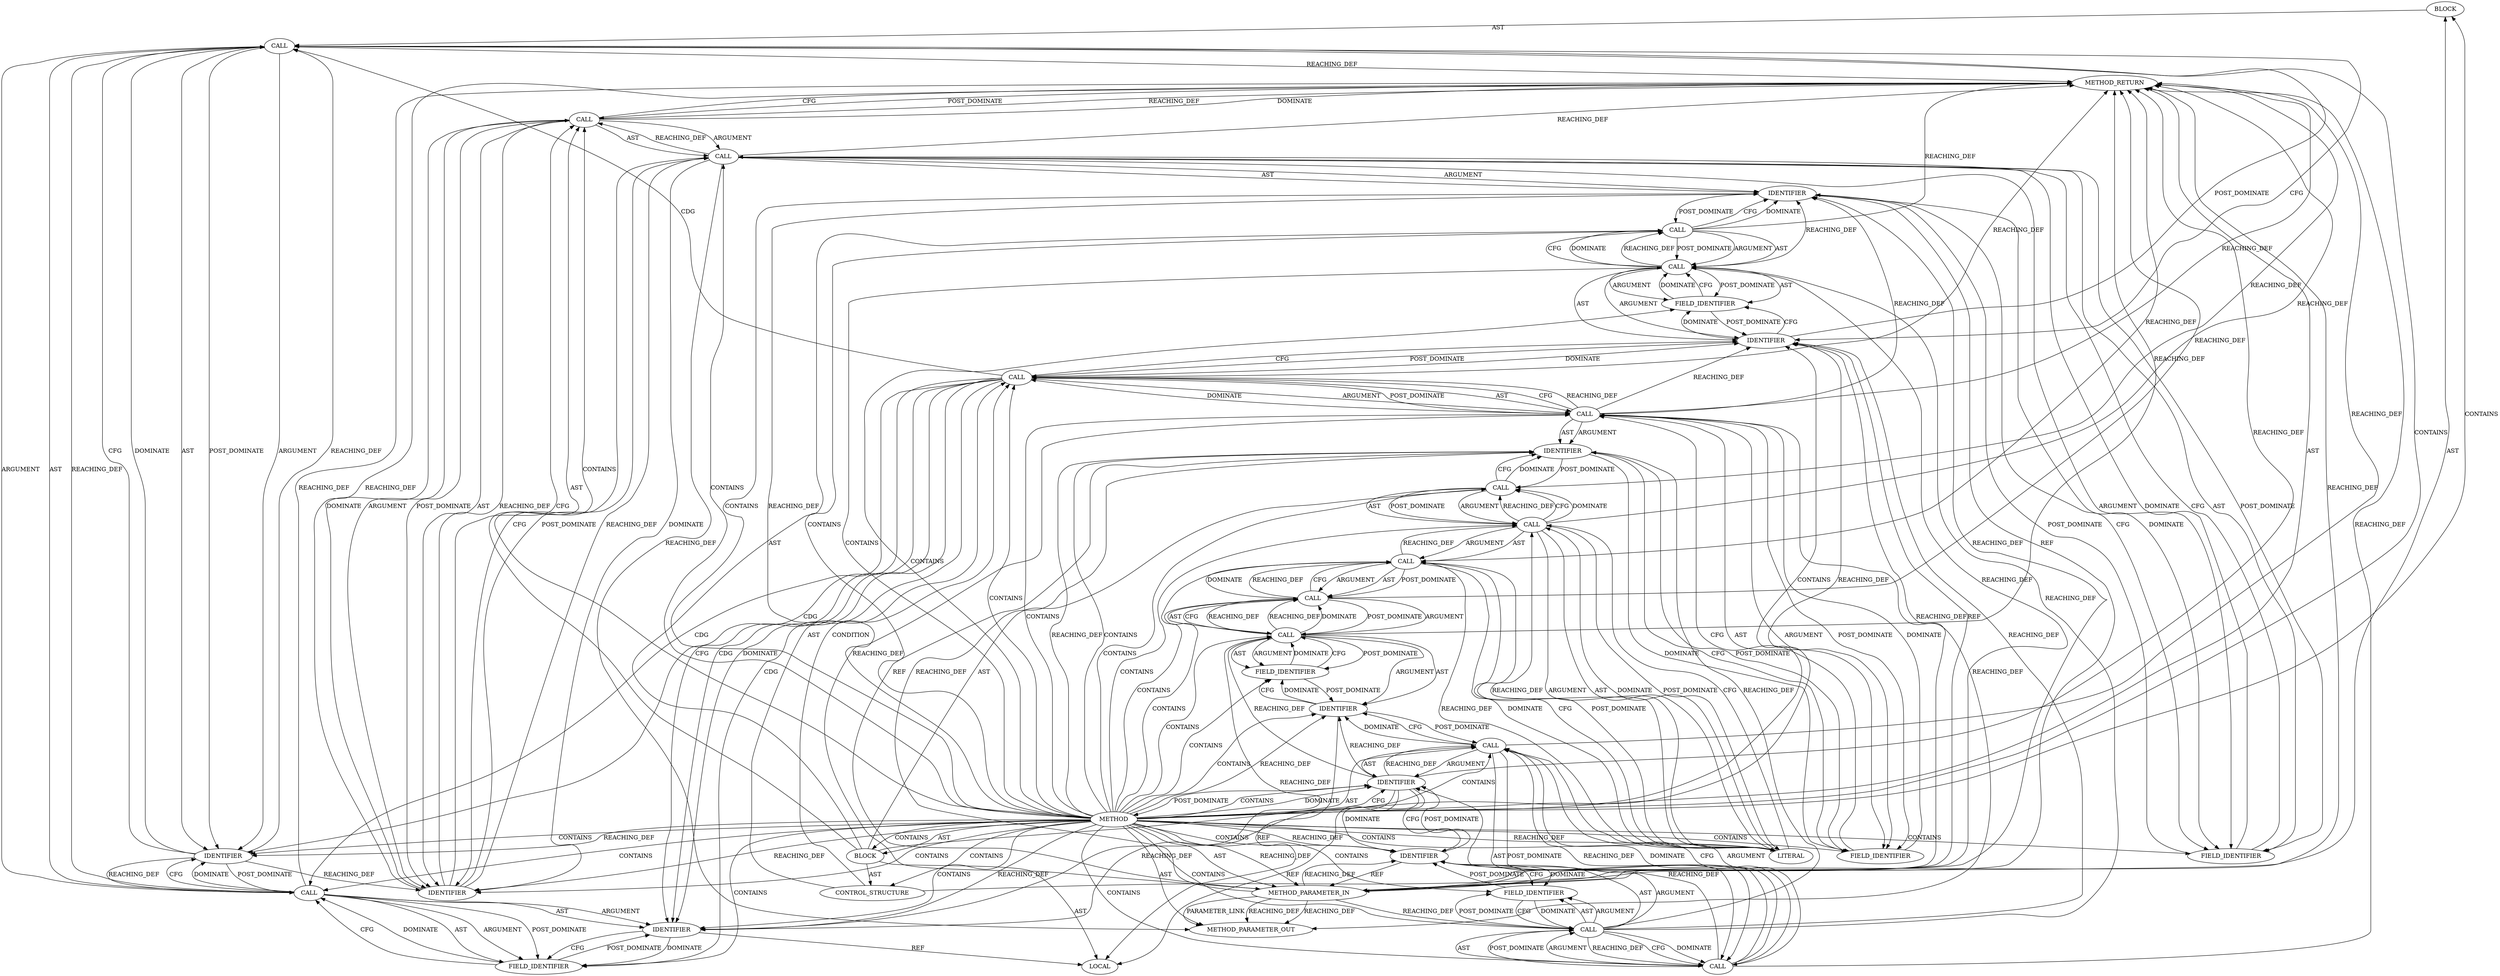digraph {
  8422 [label=BLOCK ORDER=2 ARGUMENT_INDEX=-1 CODE="<empty>" COLUMN_NUMBER=3 LINE_NUMBER=35 TYPE_FULL_NAME="void"]
  8437 [label=METHOD_RETURN ORDER=3 CODE="RET" COLUMN_NUMBER=1 LINE_NUMBER=29 TYPE_FULL_NAME="void" EVALUATION_STRATEGY="BY_VALUE"]
  8420 [label=IDENTIFIER ORDER=1 ARGUMENT_INDEX=1 CODE="strp" COLUMN_NUMBER=7 LINE_NUMBER=34 TYPE_FULL_NAME="tls_strparser*" NAME="strp"]
  8432 [label=CALL ORDER=6 ARGUMENT_INDEX=-1 CODE="strp->anchor = NULL" COLUMN_NUMBER=2 METHOD_FULL_NAME="<operator>.assignment" LINE_NUMBER=37 TYPE_FULL_NAME="<empty>" DISPATCH_TYPE="STATIC_DISPATCH" SIGNATURE="" NAME="<operator>.assignment"]
  8413 [label=CALL ORDER=1 ARGUMENT_INDEX=1 CODE="shinfo->dataref" COLUMN_NUMBER=38 METHOD_FULL_NAME="<operator>.indirectFieldAccess" LINE_NUMBER=33 TYPE_FULL_NAME="<empty>" DISPATCH_TYPE="STATIC_DISPATCH" SIGNATURE="" NAME="<operator>.indirectFieldAccess"]
  8405 [label=CALL ORDER=2 ARGUMENT_INDEX=2 CODE="skb_shinfo(strp->anchor)" COLUMN_NUMBER=35 METHOD_FULL_NAME="skb_shinfo" LINE_NUMBER=31 TYPE_FULL_NAME="<empty>" DISPATCH_TYPE="STATIC_DISPATCH" SIGNATURE="" NAME="skb_shinfo"]
  8416 [label=LITERAL ORDER=2 ARGUMENT_INDEX=2 CODE="1" COLUMN_NUMBER=58 LINE_NUMBER=33 TYPE_FULL_NAME="int"]
  8415 [label=FIELD_IDENTIFIER ORDER=2 ARGUMENT_INDEX=2 CODE="dataref" COLUMN_NUMBER=38 LINE_NUMBER=33 CANONICAL_NAME="dataref"]
  8431 [label=FIELD_IDENTIFIER ORDER=2 ARGUMENT_INDEX=2 CODE="anchor" COLUMN_NUMBER=14 LINE_NUMBER=36 CANONICAL_NAME="anchor"]
  8414 [label=IDENTIFIER ORDER=1 ARGUMENT_INDEX=1 CODE="shinfo" COLUMN_NUMBER=38 LINE_NUMBER=33 TYPE_FULL_NAME="skb_shared_info*" NAME="shinfo"]
  8417 [label=CONTROL_STRUCTURE CONTROL_STRUCTURE_TYPE="IF" ORDER=4 PARSER_TYPE_NAME="CASTIfStatement" ARGUMENT_INDEX=-1 CODE="if (!strp->copy_mode)" COLUMN_NUMBER=2 LINE_NUMBER=34]
  8402 [label=LOCAL ORDER=1 CODE="struct skb_shared_info* shinfo" COLUMN_NUMBER=25 LINE_NUMBER=31 TYPE_FULL_NAME="skb_shared_info*" NAME="shinfo"]
  8436 [label=IDENTIFIER ORDER=2 ARGUMENT_INDEX=2 CODE="NULL" COLUMN_NUMBER=17 LINE_NUMBER=37 TYPE_FULL_NAME="ANY" NAME="NULL"]
  8409 [label=CALL ORDER=3 ARGUMENT_INDEX=-1 CODE="DEBUG_NET_WARN_ON_ONCE(atomic_read(&shinfo->dataref) != 1)" COLUMN_NUMBER=2 METHOD_FULL_NAME="DEBUG_NET_WARN_ON_ONCE" LINE_NUMBER=33 TYPE_FULL_NAME="<empty>" DISPATCH_TYPE="STATIC_DISPATCH" SIGNATURE="" NAME="DEBUG_NET_WARN_ON_ONCE"]
  8429 [label=CALL ORDER=1 ARGUMENT_INDEX=1 CODE="strp->anchor" COLUMN_NUMBER=14 METHOD_FULL_NAME="<operator>.indirectFieldAccess" LINE_NUMBER=36 TYPE_FULL_NAME="<empty>" DISPATCH_TYPE="STATIC_DISPATCH" SIGNATURE="" NAME="<operator>.indirectFieldAccess"]
  8435 [label=FIELD_IDENTIFIER ORDER=2 ARGUMENT_INDEX=2 CODE="anchor" COLUMN_NUMBER=2 LINE_NUMBER=37 CANONICAL_NAME="anchor"]
  8428 [label=CALL ORDER=5 ARGUMENT_INDEX=-1 CODE="consume_skb(strp->anchor)" COLUMN_NUMBER=2 METHOD_FULL_NAME="consume_skb" LINE_NUMBER=36 TYPE_FULL_NAME="<empty>" DISPATCH_TYPE="STATIC_DISPATCH" SIGNATURE="" NAME="consume_skb"]
  8408 [label=FIELD_IDENTIFIER ORDER=2 ARGUMENT_INDEX=2 CODE="anchor" COLUMN_NUMBER=46 LINE_NUMBER=31 CANONICAL_NAME="anchor"]
  8410 [label=CALL ORDER=1 ARGUMENT_INDEX=1 CODE="atomic_read(&shinfo->dataref) != 1" COLUMN_NUMBER=25 METHOD_FULL_NAME="<operator>.notEquals" LINE_NUMBER=33 TYPE_FULL_NAME="<empty>" DISPATCH_TYPE="STATIC_DISPATCH" SIGNATURE="" NAME="<operator>.notEquals"]
  8401 [label=BLOCK ORDER=2 ARGUMENT_INDEX=-1 CODE="{
	struct skb_shared_info *shinfo = skb_shinfo(strp->anchor);

	DEBUG_NET_WARN_ON_ONCE(atomic_read(&shinfo->dataref) != 1);
	if (!strp->copy_mode)
		shinfo->frag_list = NULL;
	consume_skb(strp->anchor);
	strp->anchor = NULL;
}" COLUMN_NUMBER=1 LINE_NUMBER=30 TYPE_FULL_NAME="void"]
  8434 [label=IDENTIFIER ORDER=1 ARGUMENT_INDEX=1 CODE="strp" COLUMN_NUMBER=2 LINE_NUMBER=37 TYPE_FULL_NAME="tls_strparser*" NAME="strp"]
  8424 [label=CALL ORDER=1 ARGUMENT_INDEX=1 CODE="shinfo->frag_list" COLUMN_NUMBER=3 METHOD_FULL_NAME="<operator>.indirectFieldAccess" LINE_NUMBER=35 TYPE_FULL_NAME="<empty>" DISPATCH_TYPE="STATIC_DISPATCH" SIGNATURE="" NAME="<operator>.indirectFieldAccess"]
  8406 [label=CALL ORDER=1 ARGUMENT_INDEX=1 CODE="strp->anchor" COLUMN_NUMBER=46 METHOD_FULL_NAME="<operator>.indirectFieldAccess" LINE_NUMBER=31 TYPE_FULL_NAME="<empty>" DISPATCH_TYPE="STATIC_DISPATCH" SIGNATURE="" NAME="<operator>.indirectFieldAccess"]
  8412 [label=CALL ORDER=1 ARGUMENT_INDEX=1 CODE="&shinfo->dataref" COLUMN_NUMBER=37 METHOD_FULL_NAME="<operator>.addressOf" LINE_NUMBER=33 TYPE_FULL_NAME="<empty>" DISPATCH_TYPE="STATIC_DISPATCH" SIGNATURE="" NAME="<operator>.addressOf"]
  8421 [label=FIELD_IDENTIFIER ORDER=2 ARGUMENT_INDEX=2 CODE="copy_mode" COLUMN_NUMBER=7 LINE_NUMBER=34 CANONICAL_NAME="copy_mode"]
  8400 [label=METHOD_PARAMETER_IN ORDER=1 CODE="struct tls_strparser *strp" IS_VARIADIC=false COLUMN_NUMBER=34 LINE_NUMBER=29 TYPE_FULL_NAME="tls_strparser*" EVALUATION_STRATEGY="BY_VALUE" INDEX=1 NAME="strp"]
  8426 [label=FIELD_IDENTIFIER ORDER=2 ARGUMENT_INDEX=2 CODE="frag_list" COLUMN_NUMBER=3 LINE_NUMBER=35 CANONICAL_NAME="frag_list"]
  8425 [label=IDENTIFIER ORDER=1 ARGUMENT_INDEX=1 CODE="shinfo" COLUMN_NUMBER=3 LINE_NUMBER=35 TYPE_FULL_NAME="skb_shared_info*" NAME="shinfo"]
  8419 [label=CALL ORDER=1 ARGUMENT_INDEX=1 CODE="strp->copy_mode" COLUMN_NUMBER=7 METHOD_FULL_NAME="<operator>.indirectFieldAccess" LINE_NUMBER=34 TYPE_FULL_NAME="<empty>" DISPATCH_TYPE="STATIC_DISPATCH" SIGNATURE="" NAME="<operator>.indirectFieldAccess"]
  8418 [label=CALL ORDER=1 ARGUMENT_INDEX=-1 CODE="!strp->copy_mode" COLUMN_NUMBER=6 METHOD_FULL_NAME="<operator>.logicalNot" LINE_NUMBER=34 TYPE_FULL_NAME="<empty>" DISPATCH_TYPE="STATIC_DISPATCH" SIGNATURE="" NAME="<operator>.logicalNot"]
  8403 [label=CALL ORDER=2 ARGUMENT_INDEX=-1 CODE="*shinfo = skb_shinfo(strp->anchor)" COLUMN_NUMBER=25 METHOD_FULL_NAME="<operator>.assignment" LINE_NUMBER=31 TYPE_FULL_NAME="<empty>" DISPATCH_TYPE="STATIC_DISPATCH" SIGNATURE="" NAME="<operator>.assignment"]
  8430 [label=IDENTIFIER ORDER=1 ARGUMENT_INDEX=1 CODE="strp" COLUMN_NUMBER=14 LINE_NUMBER=36 TYPE_FULL_NAME="tls_strparser*" NAME="strp"]
  8404 [label=IDENTIFIER ORDER=1 ARGUMENT_INDEX=1 CODE="shinfo" COLUMN_NUMBER=26 LINE_NUMBER=31 TYPE_FULL_NAME="skb_shared_info*" NAME="shinfo"]
  8427 [label=IDENTIFIER ORDER=2 ARGUMENT_INDEX=2 CODE="NULL" COLUMN_NUMBER=23 LINE_NUMBER=35 TYPE_FULL_NAME="ANY" NAME="NULL"]
  8399 [label=METHOD COLUMN_NUMBER=1 LINE_NUMBER=29 COLUMN_NUMBER_END=1 IS_EXTERNAL=false SIGNATURE="void tls_strp_anchor_free (tls_strparser*)" NAME="tls_strp_anchor_free" AST_PARENT_TYPE="TYPE_DECL" AST_PARENT_FULL_NAME="tls_strp.c:<global>" ORDER=4 CODE="static void tls_strp_anchor_free(struct tls_strparser *strp)
{
	struct skb_shared_info *shinfo = skb_shinfo(strp->anchor);

	DEBUG_NET_WARN_ON_ONCE(atomic_read(&shinfo->dataref) != 1);
	if (!strp->copy_mode)
		shinfo->frag_list = NULL;
	consume_skb(strp->anchor);
	strp->anchor = NULL;
}" FULL_NAME="tls_strp_anchor_free" LINE_NUMBER_END=38 FILENAME="tls_strp.c"]
  8407 [label=IDENTIFIER ORDER=1 ARGUMENT_INDEX=1 CODE="strp" COLUMN_NUMBER=46 LINE_NUMBER=31 TYPE_FULL_NAME="tls_strparser*" NAME="strp"]
  8411 [label=CALL ORDER=1 ARGUMENT_INDEX=1 CODE="atomic_read(&shinfo->dataref)" COLUMN_NUMBER=25 METHOD_FULL_NAME="atomic_read" LINE_NUMBER=33 TYPE_FULL_NAME="<empty>" DISPATCH_TYPE="STATIC_DISPATCH" SIGNATURE="" NAME="atomic_read"]
  8423 [label=CALL ORDER=1 ARGUMENT_INDEX=1 CODE="shinfo->frag_list = NULL" COLUMN_NUMBER=3 METHOD_FULL_NAME="<operator>.assignment" LINE_NUMBER=35 TYPE_FULL_NAME="<empty>" DISPATCH_TYPE="STATIC_DISPATCH" SIGNATURE="" NAME="<operator>.assignment"]
  8433 [label=CALL ORDER=1 ARGUMENT_INDEX=1 CODE="strp->anchor" COLUMN_NUMBER=2 METHOD_FULL_NAME="<operator>.indirectFieldAccess" LINE_NUMBER=37 TYPE_FULL_NAME="<empty>" DISPATCH_TYPE="STATIC_DISPATCH" SIGNATURE="" NAME="<operator>.indirectFieldAccess"]
  21504 [label=METHOD_PARAMETER_OUT ORDER=1 CODE="struct tls_strparser *strp" IS_VARIADIC=false COLUMN_NUMBER=34 LINE_NUMBER=29 TYPE_FULL_NAME="tls_strparser*" EVALUATION_STRATEGY="BY_VALUE" INDEX=1 NAME="strp"]
  8427 -> 8423 [label=REACHING_DEF VARIABLE="NULL"]
  8410 -> 8437 [label=REACHING_DEF VARIABLE="atomic_read(&shinfo->dataref) != 1"]
  8413 -> 8412 [label=CFG ]
  8413 -> 8414 [label=ARGUMENT ]
  8433 -> 8432 [label=REACHING_DEF VARIABLE="strp->anchor"]
  8429 -> 8428 [label=CFG ]
  8423 -> 8424 [label=ARGUMENT ]
  8429 -> 8431 [label=POST_DOMINATE ]
  8401 -> 8403 [label=AST ]
  8427 -> 8424 [label=REACHING_DEF VARIABLE="NULL"]
  8405 -> 8406 [label=AST ]
  8425 -> 8426 [label=CFG ]
  8414 -> 8402 [label=REF ]
  8405 -> 8403 [label=REACHING_DEF VARIABLE="skb_shinfo(strp->anchor)"]
  8433 -> 8437 [label=REACHING_DEF VARIABLE="strp->anchor"]
  8406 -> 8405 [label=REACHING_DEF VARIABLE="strp->anchor"]
  8421 -> 8419 [label=DOMINATE ]
  8400 -> 8429 [label=REACHING_DEF VARIABLE="strp"]
  8399 -> 8426 [label=CONTAINS ]
  8430 -> 8431 [label=CFG ]
  8418 -> 8425 [label=CFG ]
  8418 -> 8430 [label=DOMINATE ]
  8430 -> 8431 [label=DOMINATE ]
  8399 -> 8425 [label=CONTAINS ]
  8401 -> 8409 [label=AST ]
  8418 -> 8425 [label=CDG ]
  8403 -> 8437 [label=REACHING_DEF VARIABLE="*shinfo = skb_shinfo(strp->anchor)"]
  8419 -> 21504 [label=REACHING_DEF VARIABLE="strp->copy_mode"]
  8432 -> 8433 [label=ARGUMENT ]
  8428 -> 8437 [label=REACHING_DEF VARIABLE="consume_skb(strp->anchor)"]
  8400 -> 8420 [label=REACHING_DEF VARIABLE="strp"]
  8412 -> 8411 [label=DOMINATE ]
  8408 -> 8406 [label=CFG ]
  8408 -> 8406 [label=DOMINATE ]
  8434 -> 8400 [label=REF ]
  8399 -> 8420 [label=REACHING_DEF VARIABLE=""]
  8401 -> 8428 [label=AST ]
  8428 -> 8429 [label=POST_DOMINATE ]
  8432 -> 8433 [label=AST ]
  8420 -> 8421 [label=DOMINATE ]
  8434 -> 8428 [label=POST_DOMINATE ]
  8405 -> 8403 [label=DOMINATE ]
  8399 -> 8405 [label=CONTAINS ]
  8410 -> 8416 [label=POST_DOMINATE ]
  8433 -> 8435 [label=AST ]
  8399 -> 8415 [label=CONTAINS ]
  8399 -> 8416 [label=REACHING_DEF VARIABLE=""]
  8428 -> 8434 [label=CFG ]
  8414 -> 8415 [label=CFG ]
  8426 -> 8424 [label=CFG ]
  8424 -> 8427 [label=CFG ]
  8401 -> 8417 [label=AST ]
  8423 -> 8430 [label=CFG ]
  8427 -> 8424 [label=POST_DOMINATE ]
  8423 -> 8424 [label=AST ]
  8414 -> 8415 [label=DOMINATE ]
  8418 -> 8426 [label=CDG ]
  8419 -> 8420 [label=ARGUMENT ]
  8423 -> 8437 [label=REACHING_DEF VARIABLE="shinfo->frag_list = NULL"]
  8420 -> 8400 [label=REF ]
  8399 -> 8431 [label=CONTAINS ]
  8400 -> 8437 [label=REACHING_DEF VARIABLE="strp"]
  8410 -> 8416 [label=ARGUMENT ]
  8407 -> 8400 [label=REF ]
  8411 -> 8412 [label=POST_DOMINATE ]
  8418 -> 8425 [label=DOMINATE ]
  8399 -> 8418 [label=CONTAINS ]
  8407 -> 8404 [label=POST_DOMINATE ]
  8435 -> 8433 [label=DOMINATE ]
  8426 -> 8425 [label=POST_DOMINATE ]
  8399 -> 8427 [label=REACHING_DEF VARIABLE=""]
  8406 -> 8429 [label=REACHING_DEF VARIABLE="strp->anchor"]
  8405 -> 8406 [label=ARGUMENT ]
  8430 -> 8418 [label=POST_DOMINATE ]
  8413 -> 8425 [label=REACHING_DEF VARIABLE="shinfo->dataref"]
  8423 -> 8427 [label=AST ]
  8433 -> 8434 [label=ARGUMENT ]
  8399 -> 8417 [label=CONTAINS ]
  8433 -> 8436 [label=DOMINATE ]
  8416 -> 8411 [label=POST_DOMINATE ]
  8433 -> 21504 [label=REACHING_DEF VARIABLE="strp->anchor"]
  8400 -> 8406 [label=REACHING_DEF VARIABLE="strp"]
  8399 -> 21504 [label=AST ]
  8419 -> 8421 [label=POST_DOMINATE ]
  8403 -> 8404 [label=AST ]
  8426 -> 8424 [label=DOMINATE ]
  8399 -> 8403 [label=CONTAINS ]
  8399 -> 8434 [label=CONTAINS ]
  8400 -> 8430 [label=REACHING_DEF VARIABLE="strp"]
  8399 -> 8424 [label=CONTAINS ]
  8400 -> 8419 [label=REACHING_DEF VARIABLE="strp"]
  8418 -> 8419 [label=ARGUMENT ]
  8411 -> 8437 [label=REACHING_DEF VARIABLE="atomic_read(&shinfo->dataref)"]
  8412 -> 8411 [label=REACHING_DEF VARIABLE="&shinfo->dataref"]
  8412 -> 8413 [label=AST ]
  8405 -> 8403 [label=CFG ]
  8417 -> 8418 [label=CONDITION ]
  8433 -> 8435 [label=POST_DOMINATE ]
  8417 -> 8422 [label=AST ]
  8432 -> 8436 [label=ARGUMENT ]
  8403 -> 8405 [label=POST_DOMINATE ]
  8399 -> 8428 [label=CONTAINS ]
  8399 -> 8408 [label=CONTAINS ]
  8418 -> 8419 [label=AST ]
  8437 -> 8432 [label=POST_DOMINATE ]
  8399 -> 8414 [label=CONTAINS ]
  8433 -> 8436 [label=CFG ]
  8418 -> 8430 [label=CFG ]
  8399 -> 8400 [label=AST ]
  8412 -> 8413 [label=POST_DOMINATE ]
  8420 -> 8409 [label=POST_DOMINATE ]
  8400 -> 21504 [label=REACHING_DEF VARIABLE="strp"]
  8400 -> 21504 [label=REACHING_DEF VARIABLE="strp"]
  8433 -> 8434 [label=AST ]
  8431 -> 8430 [label=POST_DOMINATE ]
  8404 -> 8403 [label=REACHING_DEF VARIABLE="shinfo"]
  8418 -> 8423 [label=CDG ]
  8419 -> 8421 [label=AST ]
  8410 -> 8411 [label=ARGUMENT ]
  8427 -> 8423 [label=CFG ]
  8399 -> 8407 [label=CONTAINS ]
  8404 -> 8437 [label=REACHING_DEF VARIABLE="shinfo"]
  8399 -> 8420 [label=CONTAINS ]
  8434 -> 8435 [label=DOMINATE ]
  8404 -> 8413 [label=REACHING_DEF VARIABLE="shinfo"]
  8410 -> 8409 [label=REACHING_DEF VARIABLE="atomic_read(&shinfo->dataref) != 1"]
  8410 -> 8409 [label=CFG ]
  8436 -> 8433 [label=POST_DOMINATE ]
  8416 -> 8410 [label=DOMINATE ]
  8433 -> 8435 [label=ARGUMENT ]
  8406 -> 8408 [label=AST ]
  8429 -> 8434 [label=REACHING_DEF VARIABLE="strp->anchor"]
  8419 -> 8418 [label=CFG ]
  8436 -> 8432 [label=DOMINATE ]
  8429 -> 8430 [label=AST ]
  8411 -> 8416 [label=CFG ]
  8399 -> 8404 [label=CONTAINS ]
  8399 -> 8401 [label=CONTAINS ]
  8400 -> 8434 [label=REACHING_DEF VARIABLE="strp"]
  8428 -> 8434 [label=DOMINATE ]
  8399 -> 8432 [label=CONTAINS ]
  8429 -> 8428 [label=DOMINATE ]
  8419 -> 8418 [label=REACHING_DEF VARIABLE="strp->copy_mode"]
  8399 -> 8427 [label=CONTAINS ]
  8418 -> 8437 [label=REACHING_DEF VARIABLE="!strp->copy_mode"]
  8422 -> 8423 [label=AST ]
  8408 -> 8407 [label=POST_DOMINATE ]
  8414 -> 8403 [label=POST_DOMINATE ]
  8413 -> 8415 [label=POST_DOMINATE ]
  8418 -> 8419 [label=POST_DOMINATE ]
  8399 -> 8425 [label=REACHING_DEF VARIABLE=""]
  8427 -> 8436 [label=REACHING_DEF VARIABLE="NULL"]
  8399 -> 8430 [label=CONTAINS ]
  8429 -> 8431 [label=AST ]
  8413 -> 8412 [label=REACHING_DEF VARIABLE="shinfo->dataref"]
  8413 -> 8412 [label=REACHING_DEF VARIABLE="shinfo->dataref"]
  8404 -> 8407 [label=DOMINATE ]
  8413 -> 8415 [label=AST ]
  8413 -> 8412 [label=DOMINATE ]
  8405 -> 8404 [label=REACHING_DEF VARIABLE="skb_shinfo(strp->anchor)"]
  8424 -> 8425 [label=ARGUMENT ]
  8412 -> 8411 [label=CFG ]
  8399 -> 8416 [label=CONTAINS ]
  8424 -> 8426 [label=AST ]
  8424 -> 8423 [label=REACHING_DEF VARIABLE="shinfo->frag_list"]
  8412 -> 8413 [label=ARGUMENT ]
  8411 -> 8412 [label=ARGUMENT ]
  8415 -> 8413 [label=DOMINATE ]
  8416 -> 8410 [label=CFG ]
  8401 -> 8432 [label=AST ]
  8427 -> 8423 [label=DOMINATE ]
  8403 -> 8405 [label=ARGUMENT ]
  8399 -> 8413 [label=CONTAINS ]
  8405 -> 8437 [label=REACHING_DEF VARIABLE="skb_shinfo(strp->anchor)"]
  8424 -> 8425 [label=AST ]
  8399 -> 8422 [label=CONTAINS ]
  8429 -> 8430 [label=ARGUMENT ]
  8432 -> 8437 [label=REACHING_DEF VARIABLE="strp->anchor = NULL"]
  8436 -> 8433 [label=REACHING_DEF VARIABLE="NULL"]
  8399 -> 8406 [label=CONTAINS ]
  8401 -> 8402 [label=AST ]
  8415 -> 8413 [label=CFG ]
  8419 -> 8437 [label=REACHING_DEF VARIABLE="strp->copy_mode"]
  8418 -> 8424 [label=CDG ]
  8399 -> 8400 [label=REACHING_DEF VARIABLE=""]
  8434 -> 8435 [label=CFG ]
  8399 -> 8401 [label=AST ]
  8432 -> 8436 [label=POST_DOMINATE ]
  8399 -> 8421 [label=CONTAINS ]
  8411 -> 8416 [label=DOMINATE ]
  8406 -> 8408 [label=ARGUMENT ]
  8399 -> 8429 [label=CONTAINS ]
  8412 -> 8437 [label=REACHING_DEF VARIABLE="&shinfo->dataref"]
  8399 -> 8410 [label=CONTAINS ]
  8429 -> 8431 [label=ARGUMENT ]
  8406 -> 8407 [label=AST ]
  8399 -> 8414 [label=REACHING_DEF VARIABLE=""]
  8432 -> 8437 [label=DOMINATE ]
  8399 -> 8407 [label=REACHING_DEF VARIABLE=""]
  8399 -> 8409 [label=CONTAINS ]
  8421 -> 8419 [label=CFG ]
  8411 -> 8410 [label=REACHING_DEF VARIABLE="atomic_read(&shinfo->dataref)"]
  8413 -> 8415 [label=ARGUMENT ]
  8431 -> 8429 [label=DOMINATE ]
  8399 -> 8436 [label=CONTAINS ]
  8406 -> 8420 [label=REACHING_DEF VARIABLE="strp->anchor"]
  8399 -> 8436 [label=REACHING_DEF VARIABLE=""]
  8425 -> 8402 [label=REF ]
  8424 -> 8426 [label=ARGUMENT ]
  8409 -> 8410 [label=AST ]
  8436 -> 8432 [label=REACHING_DEF VARIABLE="NULL"]
  8419 -> 8420 [label=AST ]
  8406 -> 8405 [label=DOMINATE ]
  8405 -> 8406 [label=POST_DOMINATE ]
  8411 -> 8412 [label=AST ]
  8403 -> 8405 [label=AST ]
  8403 -> 8414 [label=DOMINATE ]
  8431 -> 8429 [label=CFG ]
  8399 -> 8411 [label=CONTAINS ]
  8399 -> 8434 [label=REACHING_DEF VARIABLE=""]
  8399 -> 8404 [label=DOMINATE ]
  8416 -> 8411 [label=REACHING_DEF VARIABLE="1"]
  8400 -> 21504 [label=PARAMETER_LINK ]
  8410 -> 8411 [label=AST ]
  8410 -> 8409 [label=DOMINATE ]
  8409 -> 8410 [label=POST_DOMINATE ]
  8399 -> 8433 [label=CONTAINS ]
  8416 -> 8410 [label=REACHING_DEF VARIABLE="1"]
  8430 -> 8400 [label=REF ]
  8406 -> 8430 [label=REACHING_DEF VARIABLE="strp->anchor"]
  8404 -> 8402 [label=REF ]
  8419 -> 8430 [label=REACHING_DEF VARIABLE="strp->copy_mode"]
  8419 -> 8418 [label=DOMINATE ]
  8404 -> 8407 [label=CFG ]
  8425 -> 8426 [label=DOMINATE ]
  8399 -> 8435 [label=CONTAINS ]
  8403 -> 8404 [label=ARGUMENT ]
  8407 -> 8408 [label=DOMINATE ]
  8420 -> 8421 [label=CFG ]
  8429 -> 8428 [label=REACHING_DEF VARIABLE="strp->anchor"]
  8409 -> 8437 [label=REACHING_DEF VARIABLE="DEBUG_NET_WARN_ON_ONCE(atomic_read(&shinfo->dataref) != 1)"]
  8404 -> 8399 [label=POST_DOMINATE ]
  8404 -> 8414 [label=REACHING_DEF VARIABLE="shinfo"]
  8430 -> 8423 [label=POST_DOMINATE ]
  8436 -> 8437 [label=REACHING_DEF VARIABLE="NULL"]
  8415 -> 8414 [label=POST_DOMINATE ]
  8400 -> 8407 [label=REACHING_DEF VARIABLE="strp"]
  8436 -> 8432 [label=CFG ]
  8406 -> 8407 [label=ARGUMENT ]
  8399 -> 8404 [label=CFG ]
  8406 -> 8405 [label=CFG ]
  8424 -> 8426 [label=POST_DOMINATE ]
  8413 -> 8437 [label=REACHING_DEF VARIABLE="shinfo->dataref"]
  8424 -> 8437 [label=REACHING_DEF VARIABLE="shinfo->frag_list"]
  8403 -> 8414 [label=CFG ]
  8407 -> 8408 [label=CFG ]
  8418 -> 8427 [label=CDG ]
  8419 -> 8421 [label=ARGUMENT ]
  8435 -> 8434 [label=POST_DOMINATE ]
  8423 -> 8427 [label=POST_DOMINATE ]
  8409 -> 8420 [label=CFG ]
  8423 -> 8427 [label=ARGUMENT ]
  8399 -> 8430 [label=REACHING_DEF VARIABLE=""]
  8435 -> 8433 [label=CFG ]
  8404 -> 8425 [label=REACHING_DEF VARIABLE="shinfo"]
  8432 -> 8436 [label=AST ]
  8428 -> 8429 [label=ARGUMENT ]
  8409 -> 8420 [label=DOMINATE ]
  8399 -> 8412 [label=CONTAINS ]
  8399 -> 8423 [label=CONTAINS ]
  8406 -> 8408 [label=POST_DOMINATE ]
  8421 -> 8420 [label=POST_DOMINATE ]
  8419 -> 8434 [label=REACHING_DEF VARIABLE="strp->copy_mode"]
  8413 -> 8414 [label=AST ]
  8409 -> 8410 [label=ARGUMENT ]
  8432 -> 8437 [label=CFG ]
  8417 -> 8418 [label=AST ]
  8399 -> 8419 [label=CONTAINS ]
  8410 -> 8416 [label=AST ]
  8399 -> 8437 [label=AST ]
  8424 -> 8427 [label=DOMINATE ]
  8428 -> 8429 [label=AST ]
}
